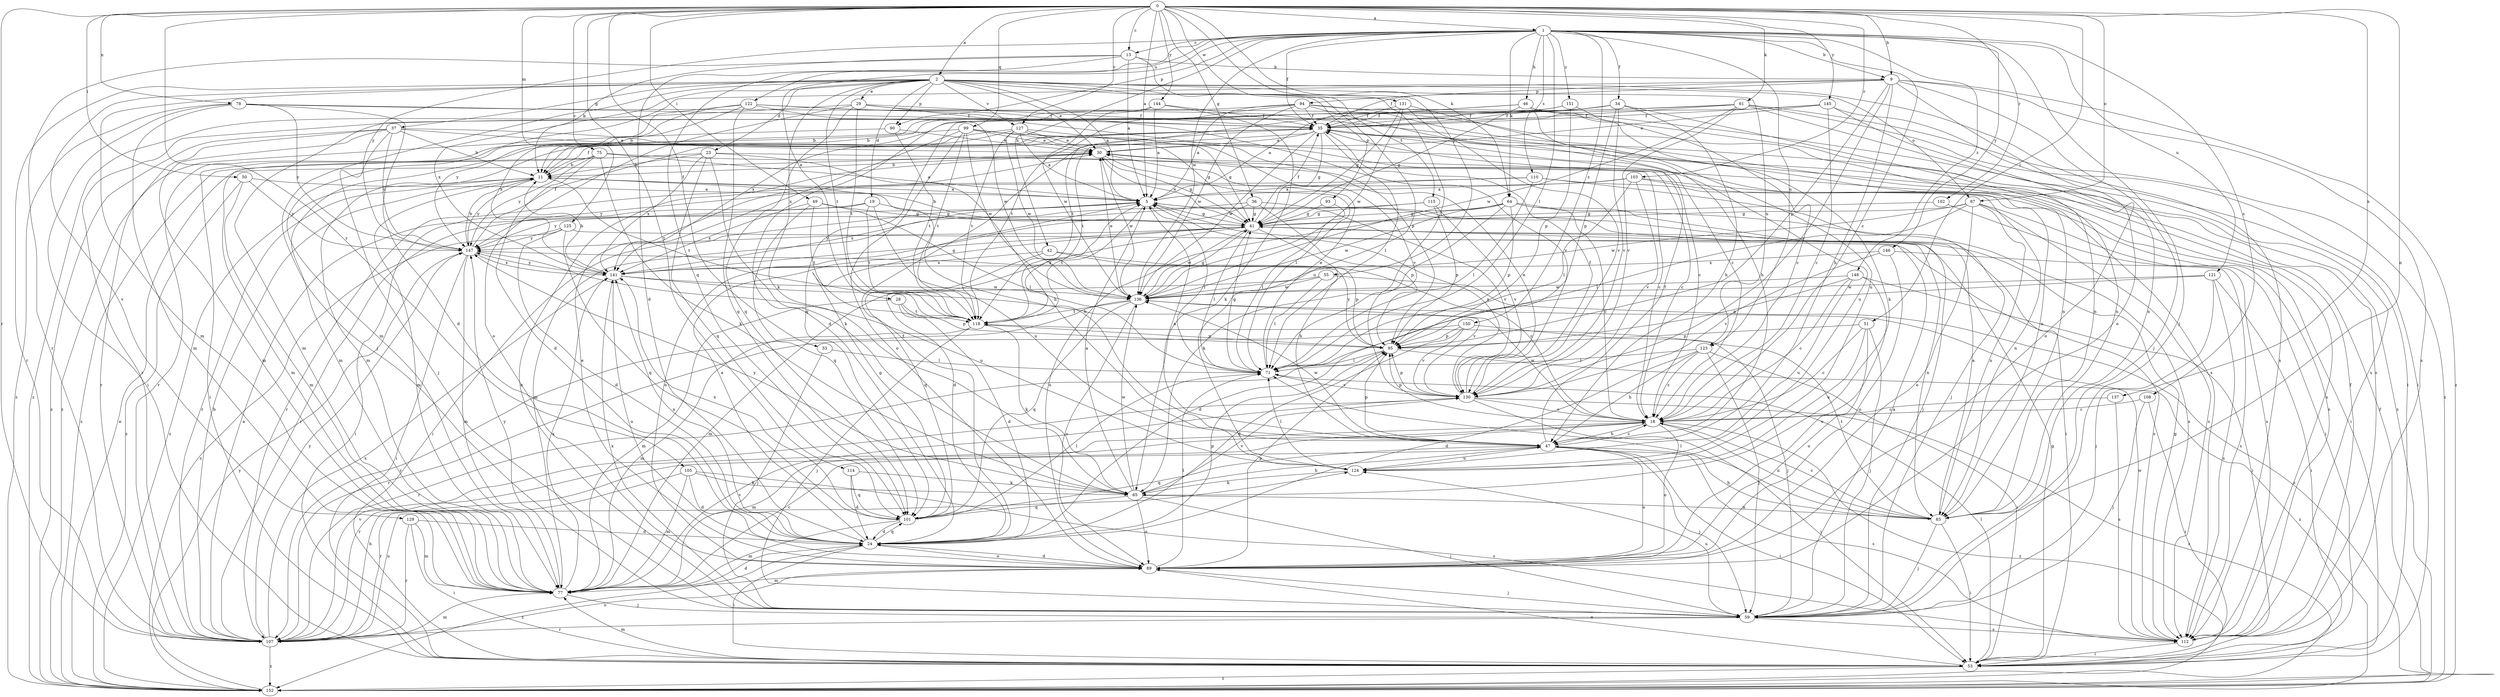 strict digraph  {
0;
1;
2;
5;
9;
11;
13;
18;
19;
23;
24;
28;
29;
30;
33;
34;
35;
36;
37;
41;
42;
46;
47;
49;
50;
51;
53;
55;
59;
61;
64;
65;
71;
75;
77;
78;
83;
87;
89;
90;
93;
94;
95;
99;
101;
102;
103;
105;
107;
108;
110;
112;
114;
115;
118;
121;
122;
123;
124;
125;
127;
129;
130;
131;
136;
137;
141;
144;
145;
146;
147;
148;
150;
151;
152;
0 -> 1  [label=a];
0 -> 2  [label=a];
0 -> 5  [label=a];
0 -> 9  [label=b];
0 -> 13  [label=c];
0 -> 33  [label=f];
0 -> 36  [label=g];
0 -> 49  [label=i];
0 -> 50  [label=i];
0 -> 51  [label=i];
0 -> 55  [label=j];
0 -> 61  [label=k];
0 -> 64  [label=k];
0 -> 75  [label=m];
0 -> 78  [label=n];
0 -> 83  [label=n];
0 -> 87  [label=o];
0 -> 99  [label=q];
0 -> 102  [label=r];
0 -> 103  [label=r];
0 -> 105  [label=r];
0 -> 107  [label=r];
0 -> 114  [label=t];
0 -> 125  [label=v];
0 -> 127  [label=v];
0 -> 131  [label=w];
0 -> 137  [label=x];
0 -> 144  [label=y];
0 -> 145  [label=y];
1 -> 9  [label=b];
1 -> 13  [label=c];
1 -> 18  [label=c];
1 -> 28  [label=e];
1 -> 34  [label=f];
1 -> 35  [label=f];
1 -> 42  [label=h];
1 -> 46  [label=h];
1 -> 59  [label=j];
1 -> 64  [label=k];
1 -> 71  [label=l];
1 -> 90  [label=p];
1 -> 101  [label=q];
1 -> 108  [label=s];
1 -> 110  [label=s];
1 -> 121  [label=u];
1 -> 122  [label=u];
1 -> 123  [label=u];
1 -> 136  [label=w];
1 -> 146  [label=y];
1 -> 147  [label=y];
1 -> 148  [label=z];
1 -> 150  [label=z];
1 -> 151  [label=z];
2 -> 5  [label=a];
2 -> 19  [label=d];
2 -> 23  [label=d];
2 -> 29  [label=e];
2 -> 30  [label=e];
2 -> 37  [label=g];
2 -> 59  [label=j];
2 -> 65  [label=k];
2 -> 77  [label=m];
2 -> 87  [label=o];
2 -> 90  [label=p];
2 -> 93  [label=p];
2 -> 107  [label=r];
2 -> 112  [label=s];
2 -> 115  [label=t];
2 -> 118  [label=t];
2 -> 123  [label=u];
2 -> 124  [label=u];
2 -> 127  [label=v];
2 -> 129  [label=v];
2 -> 141  [label=x];
5 -> 41  [label=g];
5 -> 53  [label=i];
5 -> 59  [label=j];
5 -> 71  [label=l];
5 -> 118  [label=t];
5 -> 141  [label=x];
9 -> 35  [label=f];
9 -> 47  [label=h];
9 -> 59  [label=j];
9 -> 77  [label=m];
9 -> 89  [label=o];
9 -> 94  [label=p];
9 -> 95  [label=p];
9 -> 112  [label=s];
9 -> 130  [label=v];
9 -> 152  [label=z];
11 -> 5  [label=a];
11 -> 35  [label=f];
11 -> 47  [label=h];
11 -> 77  [label=m];
11 -> 107  [label=r];
11 -> 118  [label=t];
11 -> 147  [label=y];
11 -> 152  [label=z];
13 -> 5  [label=a];
13 -> 9  [label=b];
13 -> 11  [label=b];
13 -> 24  [label=d];
13 -> 71  [label=l];
13 -> 107  [label=r];
18 -> 47  [label=h];
18 -> 77  [label=m];
18 -> 83  [label=n];
18 -> 89  [label=o];
18 -> 95  [label=p];
18 -> 107  [label=r];
18 -> 136  [label=w];
18 -> 152  [label=z];
19 -> 41  [label=g];
19 -> 53  [label=i];
19 -> 118  [label=t];
19 -> 124  [label=u];
19 -> 147  [label=y];
23 -> 11  [label=b];
23 -> 18  [label=c];
23 -> 47  [label=h];
23 -> 65  [label=k];
23 -> 101  [label=q];
23 -> 141  [label=x];
23 -> 152  [label=z];
24 -> 5  [label=a];
24 -> 35  [label=f];
24 -> 53  [label=i];
24 -> 89  [label=o];
24 -> 95  [label=p];
24 -> 101  [label=q];
24 -> 141  [label=x];
24 -> 152  [label=z];
28 -> 24  [label=d];
28 -> 77  [label=m];
28 -> 95  [label=p];
28 -> 118  [label=t];
29 -> 35  [label=f];
29 -> 89  [label=o];
29 -> 95  [label=p];
29 -> 101  [label=q];
29 -> 112  [label=s];
29 -> 118  [label=t];
29 -> 152  [label=z];
30 -> 11  [label=b];
30 -> 41  [label=g];
30 -> 71  [label=l];
30 -> 112  [label=s];
30 -> 136  [label=w];
33 -> 59  [label=j];
33 -> 71  [label=l];
34 -> 35  [label=f];
34 -> 47  [label=h];
34 -> 77  [label=m];
34 -> 83  [label=n];
34 -> 95  [label=p];
34 -> 118  [label=t];
34 -> 130  [label=v];
35 -> 30  [label=e];
35 -> 41  [label=g];
35 -> 71  [label=l];
35 -> 77  [label=m];
35 -> 118  [label=t];
35 -> 124  [label=u];
35 -> 136  [label=w];
35 -> 152  [label=z];
36 -> 41  [label=g];
36 -> 77  [label=m];
36 -> 89  [label=o];
36 -> 95  [label=p];
36 -> 130  [label=v];
37 -> 11  [label=b];
37 -> 18  [label=c];
37 -> 30  [label=e];
37 -> 59  [label=j];
37 -> 77  [label=m];
37 -> 107  [label=r];
37 -> 147  [label=y];
37 -> 152  [label=z];
41 -> 11  [label=b];
41 -> 24  [label=d];
41 -> 30  [label=e];
41 -> 35  [label=f];
41 -> 47  [label=h];
41 -> 71  [label=l];
41 -> 83  [label=n];
41 -> 136  [label=w];
41 -> 147  [label=y];
42 -> 18  [label=c];
42 -> 95  [label=p];
42 -> 101  [label=q];
42 -> 141  [label=x];
46 -> 5  [label=a];
46 -> 35  [label=f];
46 -> 41  [label=g];
46 -> 65  [label=k];
46 -> 112  [label=s];
46 -> 124  [label=u];
47 -> 5  [label=a];
47 -> 18  [label=c];
47 -> 35  [label=f];
47 -> 53  [label=i];
47 -> 59  [label=j];
47 -> 89  [label=o];
47 -> 95  [label=p];
47 -> 101  [label=q];
47 -> 112  [label=s];
47 -> 124  [label=u];
47 -> 136  [label=w];
49 -> 41  [label=g];
49 -> 71  [label=l];
49 -> 101  [label=q];
49 -> 118  [label=t];
49 -> 141  [label=x];
50 -> 5  [label=a];
50 -> 77  [label=m];
50 -> 147  [label=y];
50 -> 152  [label=z];
51 -> 18  [label=c];
51 -> 59  [label=j];
51 -> 89  [label=o];
51 -> 95  [label=p];
51 -> 124  [label=u];
53 -> 41  [label=g];
53 -> 71  [label=l];
53 -> 77  [label=m];
53 -> 89  [label=o];
53 -> 152  [label=z];
55 -> 71  [label=l];
55 -> 77  [label=m];
55 -> 136  [label=w];
55 -> 152  [label=z];
59 -> 5  [label=a];
59 -> 30  [label=e];
59 -> 107  [label=r];
59 -> 112  [label=s];
59 -> 124  [label=u];
59 -> 141  [label=x];
61 -> 35  [label=f];
61 -> 53  [label=i];
61 -> 83  [label=n];
61 -> 107  [label=r];
61 -> 130  [label=v];
61 -> 136  [label=w];
61 -> 141  [label=x];
61 -> 152  [label=z];
64 -> 18  [label=c];
64 -> 41  [label=g];
64 -> 53  [label=i];
64 -> 65  [label=k];
64 -> 89  [label=o];
64 -> 95  [label=p];
64 -> 112  [label=s];
64 -> 136  [label=w];
65 -> 5  [label=a];
65 -> 47  [label=h];
65 -> 59  [label=j];
65 -> 83  [label=n];
65 -> 89  [label=o];
65 -> 101  [label=q];
65 -> 130  [label=v];
65 -> 136  [label=w];
65 -> 147  [label=y];
71 -> 30  [label=e];
71 -> 41  [label=g];
71 -> 130  [label=v];
75 -> 5  [label=a];
75 -> 11  [label=b];
75 -> 18  [label=c];
75 -> 24  [label=d];
75 -> 65  [label=k];
75 -> 77  [label=m];
75 -> 147  [label=y];
77 -> 18  [label=c];
77 -> 24  [label=d];
77 -> 59  [label=j];
77 -> 130  [label=v];
77 -> 141  [label=x];
77 -> 147  [label=y];
78 -> 24  [label=d];
78 -> 35  [label=f];
78 -> 53  [label=i];
78 -> 77  [label=m];
78 -> 83  [label=n];
78 -> 147  [label=y];
78 -> 152  [label=z];
83 -> 5  [label=a];
83 -> 18  [label=c];
83 -> 47  [label=h];
83 -> 53  [label=i];
83 -> 59  [label=j];
83 -> 71  [label=l];
83 -> 118  [label=t];
87 -> 41  [label=g];
87 -> 53  [label=i];
87 -> 71  [label=l];
87 -> 83  [label=n];
87 -> 89  [label=o];
87 -> 112  [label=s];
87 -> 136  [label=w];
89 -> 24  [label=d];
89 -> 30  [label=e];
89 -> 59  [label=j];
89 -> 71  [label=l];
89 -> 77  [label=m];
89 -> 95  [label=p];
90 -> 30  [label=e];
90 -> 118  [label=t];
90 -> 152  [label=z];
93 -> 41  [label=g];
93 -> 71  [label=l];
94 -> 5  [label=a];
94 -> 11  [label=b];
94 -> 18  [label=c];
94 -> 35  [label=f];
94 -> 83  [label=n];
94 -> 112  [label=s];
94 -> 118  [label=t];
94 -> 136  [label=w];
95 -> 71  [label=l];
95 -> 107  [label=r];
95 -> 147  [label=y];
95 -> 152  [label=z];
99 -> 30  [label=e];
99 -> 41  [label=g];
99 -> 83  [label=n];
99 -> 89  [label=o];
99 -> 107  [label=r];
99 -> 118  [label=t];
99 -> 136  [label=w];
99 -> 141  [label=x];
101 -> 24  [label=d];
101 -> 41  [label=g];
101 -> 71  [label=l];
101 -> 77  [label=m];
101 -> 141  [label=x];
102 -> 41  [label=g];
102 -> 112  [label=s];
103 -> 5  [label=a];
103 -> 53  [label=i];
103 -> 71  [label=l];
103 -> 112  [label=s];
103 -> 130  [label=v];
103 -> 147  [label=y];
105 -> 24  [label=d];
105 -> 65  [label=k];
105 -> 77  [label=m];
105 -> 107  [label=r];
105 -> 112  [label=s];
107 -> 5  [label=a];
107 -> 11  [label=b];
107 -> 47  [label=h];
107 -> 77  [label=m];
107 -> 89  [label=o];
107 -> 124  [label=u];
107 -> 130  [label=v];
107 -> 141  [label=x];
107 -> 147  [label=y];
107 -> 152  [label=z];
108 -> 18  [label=c];
108 -> 53  [label=i];
108 -> 59  [label=j];
110 -> 5  [label=a];
110 -> 59  [label=j];
110 -> 71  [label=l];
110 -> 83  [label=n];
110 -> 107  [label=r];
112 -> 35  [label=f];
112 -> 41  [label=g];
112 -> 53  [label=i];
112 -> 136  [label=w];
114 -> 24  [label=d];
114 -> 65  [label=k];
114 -> 101  [label=q];
115 -> 41  [label=g];
115 -> 95  [label=p];
115 -> 107  [label=r];
115 -> 130  [label=v];
118 -> 5  [label=a];
118 -> 59  [label=j];
118 -> 65  [label=k];
118 -> 77  [label=m];
118 -> 95  [label=p];
121 -> 24  [label=d];
121 -> 53  [label=i];
121 -> 59  [label=j];
121 -> 112  [label=s];
121 -> 136  [label=w];
122 -> 11  [label=b];
122 -> 35  [label=f];
122 -> 101  [label=q];
122 -> 130  [label=v];
122 -> 136  [label=w];
122 -> 141  [label=x];
122 -> 147  [label=y];
123 -> 18  [label=c];
123 -> 24  [label=d];
123 -> 47  [label=h];
123 -> 53  [label=i];
123 -> 59  [label=j];
123 -> 71  [label=l];
124 -> 65  [label=k];
124 -> 71  [label=l];
125 -> 24  [label=d];
125 -> 101  [label=q];
125 -> 112  [label=s];
125 -> 147  [label=y];
125 -> 152  [label=z];
127 -> 5  [label=a];
127 -> 30  [label=e];
127 -> 41  [label=g];
127 -> 53  [label=i];
127 -> 77  [label=m];
127 -> 118  [label=t];
127 -> 130  [label=v];
127 -> 136  [label=w];
129 -> 24  [label=d];
129 -> 53  [label=i];
129 -> 77  [label=m];
129 -> 107  [label=r];
130 -> 5  [label=a];
130 -> 18  [label=c];
130 -> 30  [label=e];
130 -> 35  [label=f];
130 -> 53  [label=i];
130 -> 95  [label=p];
130 -> 152  [label=z];
131 -> 35  [label=f];
131 -> 41  [label=g];
131 -> 47  [label=h];
131 -> 130  [label=v];
131 -> 136  [label=w];
136 -> 30  [label=e];
136 -> 41  [label=g];
136 -> 89  [label=o];
136 -> 101  [label=q];
136 -> 107  [label=r];
136 -> 118  [label=t];
137 -> 18  [label=c];
137 -> 112  [label=s];
141 -> 11  [label=b];
141 -> 41  [label=g];
141 -> 89  [label=o];
141 -> 130  [label=v];
141 -> 136  [label=w];
141 -> 147  [label=y];
144 -> 5  [label=a];
144 -> 11  [label=b];
144 -> 35  [label=f];
144 -> 65  [label=k];
144 -> 136  [label=w];
145 -> 18  [label=c];
145 -> 30  [label=e];
145 -> 35  [label=f];
145 -> 53  [label=i];
145 -> 89  [label=o];
145 -> 101  [label=q];
146 -> 89  [label=o];
146 -> 112  [label=s];
146 -> 130  [label=v];
146 -> 141  [label=x];
147 -> 11  [label=b];
147 -> 35  [label=f];
147 -> 53  [label=i];
147 -> 77  [label=m];
147 -> 124  [label=u];
147 -> 141  [label=x];
148 -> 18  [label=c];
148 -> 53  [label=i];
148 -> 89  [label=o];
148 -> 95  [label=p];
148 -> 124  [label=u];
148 -> 136  [label=w];
150 -> 24  [label=d];
150 -> 59  [label=j];
150 -> 95  [label=p];
150 -> 107  [label=r];
150 -> 130  [label=v];
151 -> 18  [label=c];
151 -> 24  [label=d];
151 -> 35  [label=f];
151 -> 95  [label=p];
152 -> 30  [label=e];
152 -> 35  [label=f];
152 -> 147  [label=y];
}

